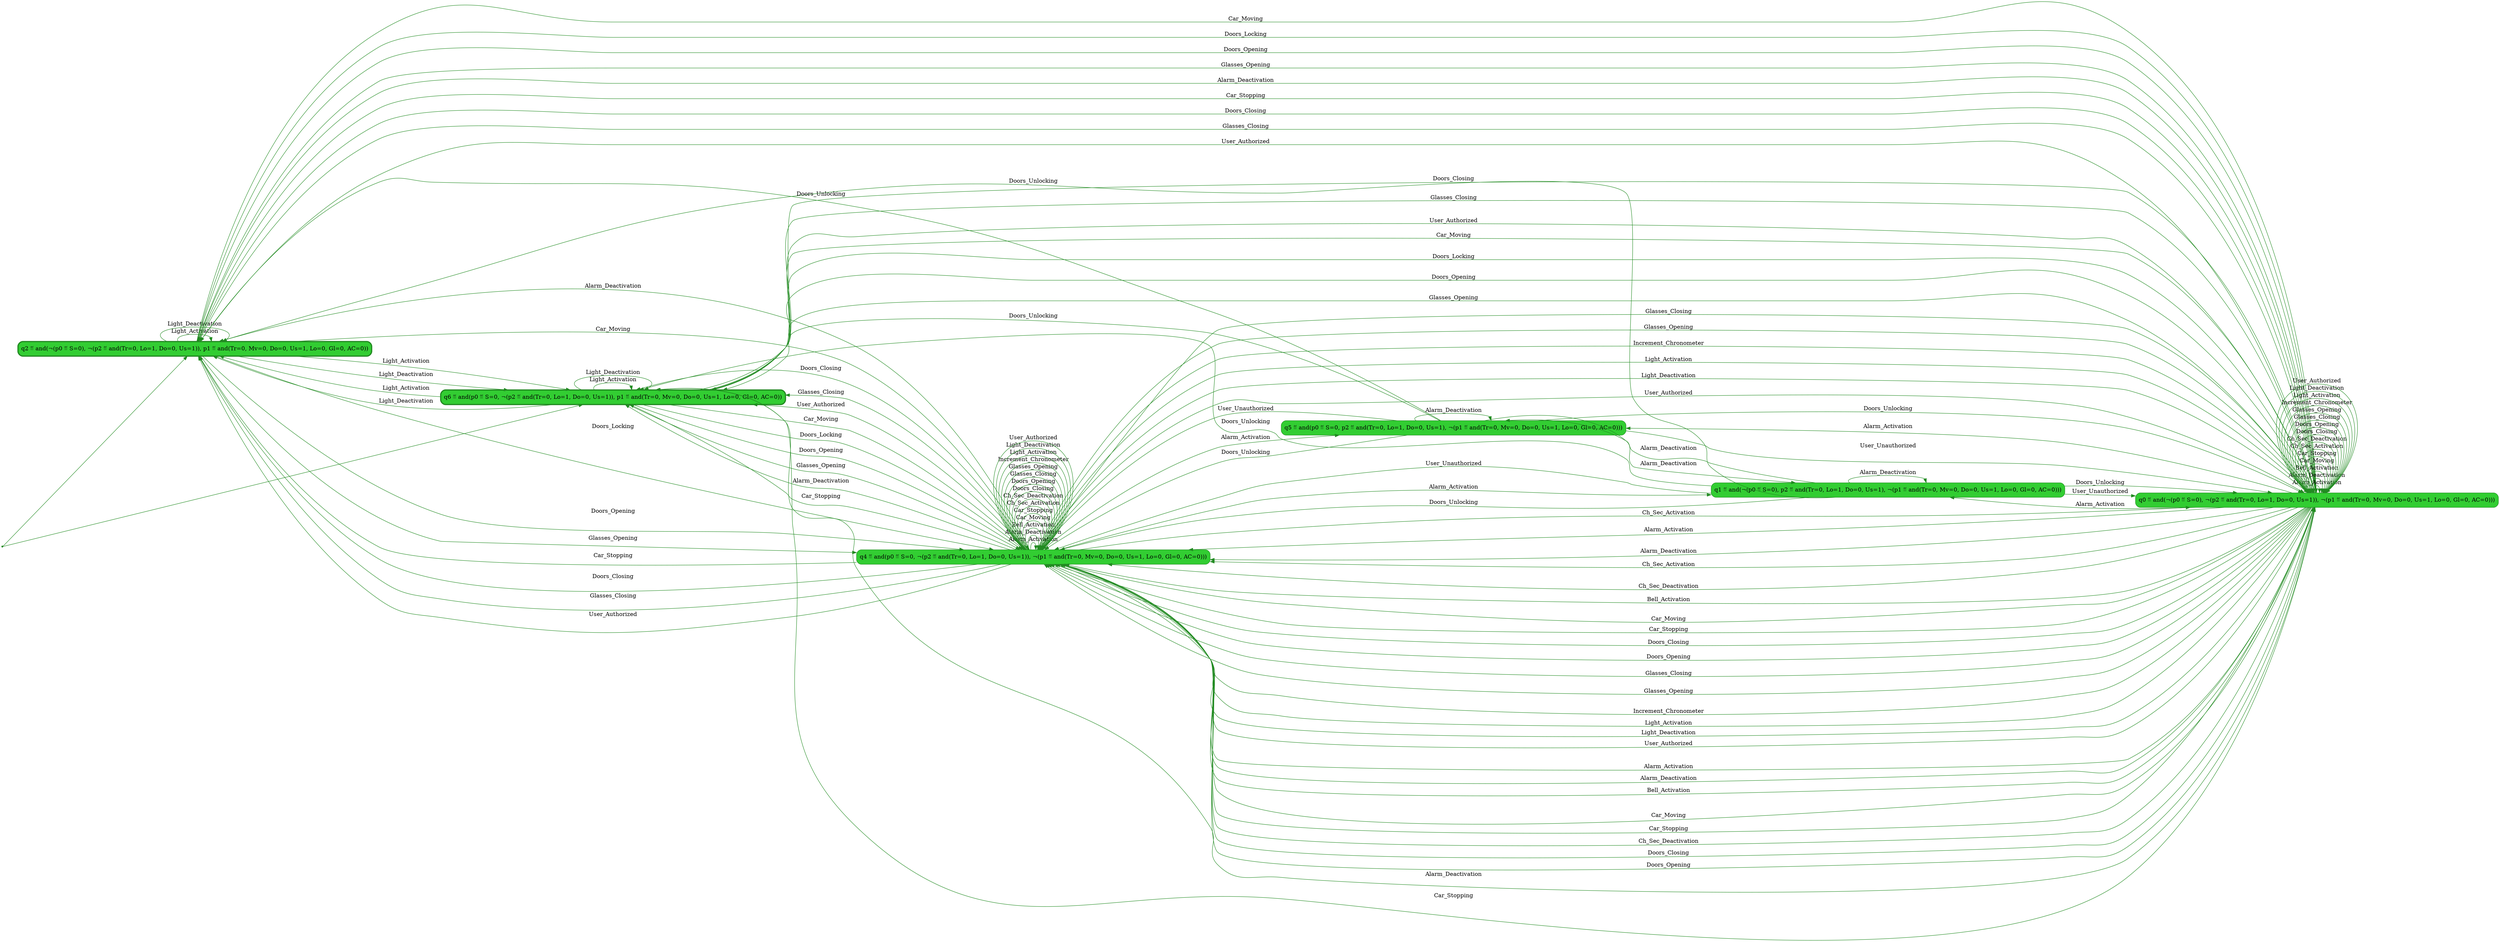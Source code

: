 digraph g {

	rankdir="LR"

	__invisible__[shape="point", color="forestgreen"]
	q2[label="q2 ≝ and(¬(p0 ≝ S=0), ¬(p2 ≝ and(Tr=0, Lo=1, Do=0, Us=1)), p1 ≝ and(Tr=0, Mv=0, Do=0, Us=1, Lo=0, Gl=0, AC=0))", shape="box", style="rounded, filled", color="forestgreen", fillcolor="limegreen", penwidth=3] // Initial
	__invisible__[shape="point", color="forestgreen"]
	q6[label="q6 ≝ and(p0 ≝ S=0, ¬(p2 ≝ and(Tr=0, Lo=1, Do=0, Us=1)), p1 ≝ and(Tr=0, Mv=0, Do=0, Us=1, Lo=0, Gl=0, AC=0))", shape="box", style="rounded, filled", color="forestgreen", fillcolor="limegreen", penwidth=3] // Initial
	q0[label="q0 ≝ and(¬(p0 ≝ S=0), ¬(p2 ≝ and(Tr=0, Lo=1, Do=0, Us=1)), ¬(p1 ≝ and(Tr=0, Mv=0, Do=0, Us=1, Lo=0, Gl=0, AC=0)))", shape="box", style="rounded, filled", color="forestgreen", fillcolor="limegreen"]
	q1[label="q1 ≝ and(¬(p0 ≝ S=0), p2 ≝ and(Tr=0, Lo=1, Do=0, Us=1), ¬(p1 ≝ and(Tr=0, Mv=0, Do=0, Us=1, Lo=0, Gl=0, AC=0)))", shape="box", style="rounded, filled", color="forestgreen", fillcolor="limegreen"]
	q4[label="q4 ≝ and(p0 ≝ S=0, ¬(p2 ≝ and(Tr=0, Lo=1, Do=0, Us=1)), ¬(p1 ≝ and(Tr=0, Mv=0, Do=0, Us=1, Lo=0, Gl=0, AC=0)))", shape="box", style="rounded, filled", color="forestgreen", fillcolor="limegreen"]
	q5[label="q5 ≝ and(p0 ≝ S=0, p2 ≝ and(Tr=0, Lo=1, Do=0, Us=1), ¬(p1 ≝ and(Tr=0, Mv=0, Do=0, Us=1, Lo=0, Gl=0, AC=0)))", shape="box", style="rounded, filled", color="forestgreen", fillcolor="limegreen"]

	__invisible__ -> q2[color="forestgreen"]
	__invisible__ -> q6[color="forestgreen"]
	q2 -> q2[label="Light_Activation", color="forestgreen"]
	q2 -> q2[label="Light_Deactivation", color="forestgreen"]
	q2 -> q0[label="Car_Moving", color="forestgreen"]
	q0 -> q0[label="Alarm_Activation", color="forestgreen"]
	q0 -> q0[label="Alarm_Deactivation", color="forestgreen"]
	q0 -> q0[label="Bell_Activation", color="forestgreen"]
	q0 -> q0[label="Car_Moving", color="forestgreen"]
	q0 -> q0[label="Car_Stopping", color="forestgreen"]
	q0 -> q0[label="Ch_Sec_Activation", color="forestgreen"]
	q0 -> q0[label="Ch_Sec_Deactivation", color="forestgreen"]
	q0 -> q0[label="Doors_Closing", color="forestgreen"]
	q0 -> q0[label="Doors_Opening", color="forestgreen"]
	q0 -> q0[label="Glasses_Closing", color="forestgreen"]
	q0 -> q0[label="Glasses_Opening", color="forestgreen"]
	q0 -> q0[label="Increment_Chronometer", color="forestgreen"]
	q0 -> q0[label="Light_Activation", color="forestgreen"]
	q0 -> q0[label="Light_Deactivation", color="forestgreen"]
	q0 -> q0[label="User_Authorized", color="forestgreen"]
	q0 -> q1[label="Alarm_Activation", color="forestgreen"]
	q1 -> q1[label="Alarm_Deactivation", color="forestgreen"]
	q1 -> q0[label="Doors_Unlocking", color="forestgreen"]
	q1 -> q0[label="User_Unauthorized", color="forestgreen"]
	q1 -> q2[label="Doors_Unlocking", color="forestgreen"]
	q1 -> q4[label="Doors_Unlocking", color="forestgreen"]
	q4 -> q4[label="Alarm_Activation", color="forestgreen"]
	q4 -> q4[label="Alarm_Deactivation", color="forestgreen"]
	q4 -> q4[label="Bell_Activation", color="forestgreen"]
	q4 -> q4[label="Car_Moving", color="forestgreen"]
	q4 -> q4[label="Car_Stopping", color="forestgreen"]
	q4 -> q4[label="Ch_Sec_Activation", color="forestgreen"]
	q4 -> q4[label="Ch_Sec_Deactivation", color="forestgreen"]
	q4 -> q4[label="Doors_Closing", color="forestgreen"]
	q4 -> q4[label="Doors_Opening", color="forestgreen"]
	q4 -> q4[label="Glasses_Closing", color="forestgreen"]
	q4 -> q4[label="Glasses_Opening", color="forestgreen"]
	q4 -> q4[label="Increment_Chronometer", color="forestgreen"]
	q4 -> q4[label="Light_Activation", color="forestgreen"]
	q4 -> q4[label="Light_Deactivation", color="forestgreen"]
	q4 -> q4[label="User_Authorized", color="forestgreen"]
	q4 -> q0[label="Alarm_Activation", color="forestgreen"]
	q4 -> q0[label="Alarm_Deactivation", color="forestgreen"]
	q4 -> q0[label="Bell_Activation", color="forestgreen"]
	q4 -> q0[label="Car_Moving", color="forestgreen"]
	q4 -> q0[label="Car_Stopping", color="forestgreen"]
	q4 -> q0[label="Ch_Sec_Activation", color="forestgreen"]
	q4 -> q0[label="Ch_Sec_Deactivation", color="forestgreen"]
	q4 -> q0[label="Doors_Closing", color="forestgreen"]
	q4 -> q0[label="Doors_Opening", color="forestgreen"]
	q4 -> q0[label="Glasses_Closing", color="forestgreen"]
	q4 -> q0[label="Glasses_Opening", color="forestgreen"]
	q4 -> q0[label="Increment_Chronometer", color="forestgreen"]
	q4 -> q0[label="Light_Activation", color="forestgreen"]
	q4 -> q0[label="Light_Deactivation", color="forestgreen"]
	q4 -> q0[label="User_Authorized", color="forestgreen"]
	q4 -> q1[label="Alarm_Activation", color="forestgreen"]
	q4 -> q2[label="Alarm_Deactivation", color="forestgreen"]
	q4 -> q2[label="Car_Stopping", color="forestgreen"]
	q4 -> q2[label="Doors_Closing", color="forestgreen"]
	q4 -> q2[label="Glasses_Closing", color="forestgreen"]
	q4 -> q2[label="User_Authorized", color="forestgreen"]
	q4 -> q5[label="Alarm_Activation", color="forestgreen"]
	q5 -> q5[label="Alarm_Deactivation", color="forestgreen"]
	q5 -> q0[label="Doors_Unlocking", color="forestgreen"]
	q5 -> q0[label="User_Unauthorized", color="forestgreen"]
	q5 -> q1[label="Alarm_Deactivation", color="forestgreen"]
	q5 -> q2[label="Doors_Unlocking", color="forestgreen"]
	q5 -> q4[label="Doors_Unlocking", color="forestgreen"]
	q5 -> q4[label="User_Unauthorized", color="forestgreen"]
	q5 -> q6[label="Doors_Unlocking", color="forestgreen"]
	q6 -> q6[label="Light_Activation", color="forestgreen"]
	q6 -> q6[label="Light_Deactivation", color="forestgreen"]
	q6 -> q0[label="Car_Moving", color="forestgreen"]
	q6 -> q0[label="Doors_Locking", color="forestgreen"]
	q6 -> q0[label="Doors_Opening", color="forestgreen"]
	q6 -> q0[label="Glasses_Opening", color="forestgreen"]
	q6 -> q2[label="Light_Activation", color="forestgreen"]
	q6 -> q2[label="Light_Deactivation", color="forestgreen"]
	q6 -> q4[label="Car_Moving", color="forestgreen"]
	q6 -> q4[label="Doors_Locking", color="forestgreen"]
	q6 -> q4[label="Doors_Opening", color="forestgreen"]
	q6 -> q4[label="Glasses_Opening", color="forestgreen"]
	q4 -> q6[label="Alarm_Deactivation", color="forestgreen"]
	q4 -> q6[label="Car_Stopping", color="forestgreen"]
	q4 -> q6[label="Doors_Closing", color="forestgreen"]
	q4 -> q6[label="Glasses_Closing", color="forestgreen"]
	q4 -> q6[label="User_Authorized", color="forestgreen"]
	q1 -> q4[label="User_Unauthorized", color="forestgreen"]
	q1 -> q5[label="Alarm_Deactivation", color="forestgreen"]
	q1 -> q6[label="Doors_Unlocking", color="forestgreen"]
	q0 -> q2[label="Alarm_Deactivation", color="forestgreen"]
	q0 -> q2[label="Car_Stopping", color="forestgreen"]
	q0 -> q2[label="Doors_Closing", color="forestgreen"]
	q0 -> q2[label="Glasses_Closing", color="forestgreen"]
	q0 -> q2[label="User_Authorized", color="forestgreen"]
	q0 -> q4[label="Alarm_Activation", color="forestgreen"]
	q0 -> q4[label="Alarm_Deactivation", color="forestgreen"]
	q0 -> q4[label="Bell_Activation", color="forestgreen"]
	q0 -> q4[label="Car_Moving", color="forestgreen"]
	q0 -> q4[label="Car_Stopping", color="forestgreen"]
	q0 -> q4[label="Ch_Sec_Activation", color="forestgreen"]
	q0 -> q4[label="Ch_Sec_Deactivation", color="forestgreen"]
	q0 -> q4[label="Doors_Closing", color="forestgreen"]
	q0 -> q4[label="Doors_Opening", color="forestgreen"]
	q0 -> q4[label="Glasses_Closing", color="forestgreen"]
	q0 -> q4[label="Glasses_Opening", color="forestgreen"]
	q0 -> q4[label="Increment_Chronometer", color="forestgreen"]
	q0 -> q4[label="Light_Activation", color="forestgreen"]
	q0 -> q4[label="Light_Deactivation", color="forestgreen"]
	q0 -> q4[label="User_Authorized", color="forestgreen"]
	q0 -> q5[label="Alarm_Activation", color="forestgreen"]
	q0 -> q6[label="Alarm_Deactivation", color="forestgreen"]
	q0 -> q6[label="Car_Stopping", color="forestgreen"]
	q0 -> q6[label="Doors_Closing", color="forestgreen"]
	q0 -> q6[label="Glasses_Closing", color="forestgreen"]
	q0 -> q6[label="User_Authorized", color="forestgreen"]
	q2 -> q0[label="Doors_Locking", color="forestgreen"]
	q2 -> q0[label="Doors_Opening", color="forestgreen"]
	q2 -> q0[label="Glasses_Opening", color="forestgreen"]
	q2 -> q4[label="Car_Moving", color="forestgreen"]
	q2 -> q4[label="Doors_Locking", color="forestgreen"]
	q2 -> q4[label="Doors_Opening", color="forestgreen"]
	q2 -> q4[label="Glasses_Opening", color="forestgreen"]
	q2 -> q6[label="Light_Activation", color="forestgreen"]
	q2 -> q6[label="Light_Deactivation", color="forestgreen"]

}
